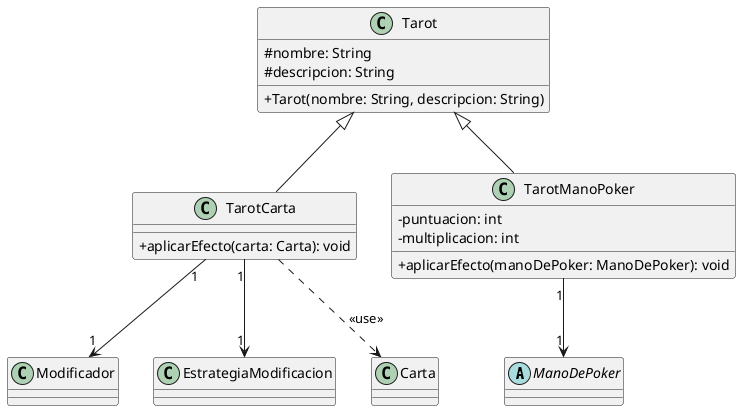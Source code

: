 @startuml
skinparam classAttributeIconSize 0
abstract class ManoDePoker

class Tarot {
    #nombre: String
    #descripcion: String
    +Tarot(nombre: String, descripcion: String)
}

class TarotCarta {
    +aplicarEfecto(carta: Carta): void
}
class TarotManoPoker {
    -puntuacion: int
    -multiplicacion: int
    +aplicarEfecto(manoDePoker: ManoDePoker): void
}

Tarot <|-- TarotCarta
Tarot <|-- TarotManoPoker

TarotCarta "1"--> "1" Modificador
TarotCarta "1"--> "1" EstrategiaModificacion
TarotCarta ..> Carta: <<use>>

TarotManoPoker "1"--> "1" ManoDePoker
@enduml